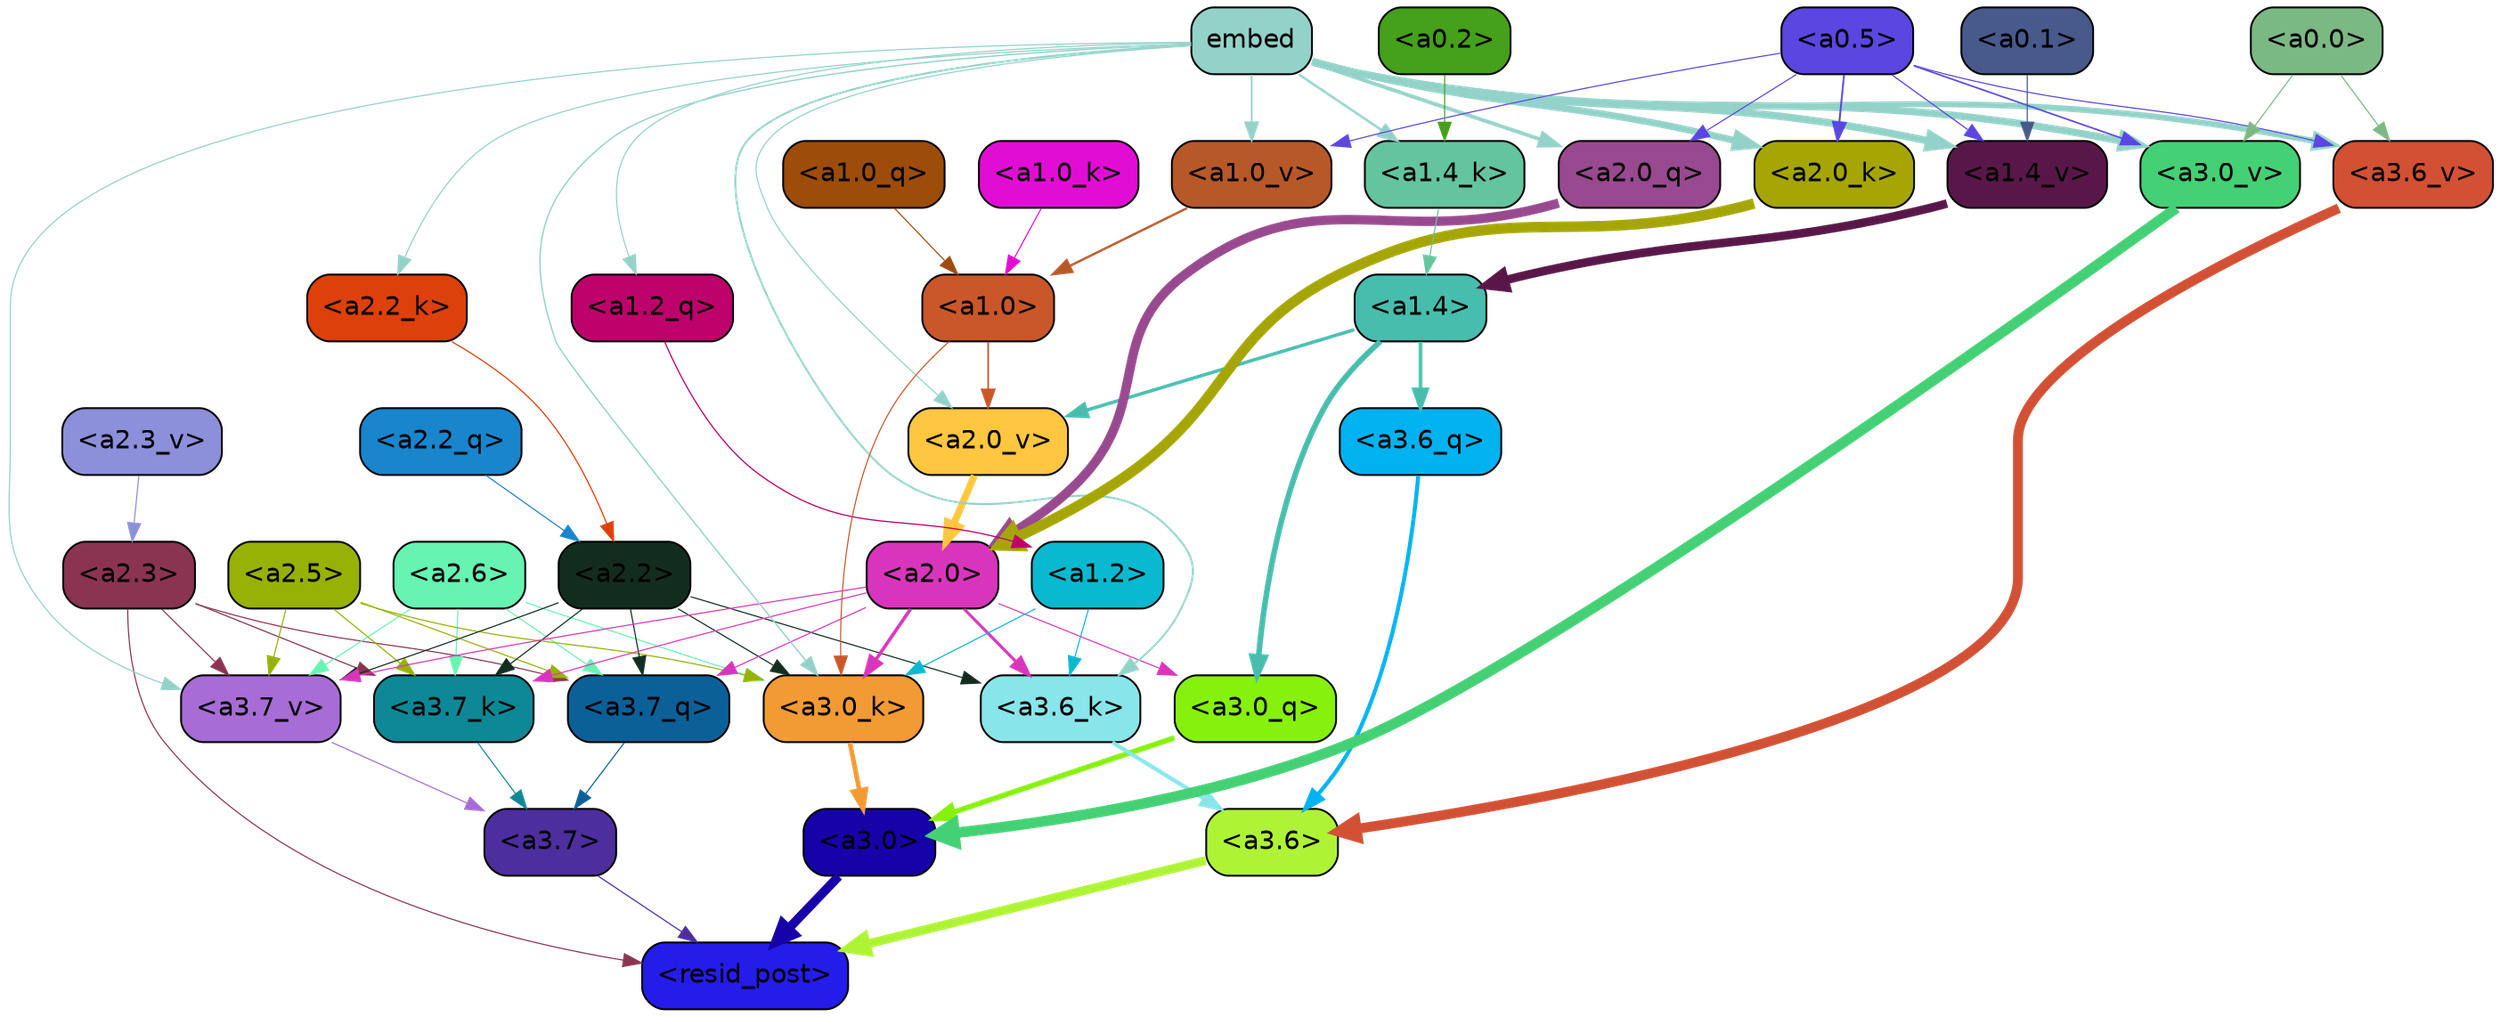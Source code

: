 strict digraph "" {
	graph [bgcolor=transparent,
		layout=dot,
		overlap=false,
		splines=true
	];
	"<a3.7>"	[color=black,
		fillcolor="#4c2e9e",
		fontname=Helvetica,
		shape=box,
		style="filled, rounded"];
	"<resid_post>"	[color=black,
		fillcolor="#241ce8",
		fontname=Helvetica,
		shape=box,
		style="filled, rounded"];
	"<a3.7>" -> "<resid_post>"	[color="#4c2e9e",
		penwidth=0.6];
	"<a3.6>"	[color=black,
		fillcolor="#aff335",
		fontname=Helvetica,
		shape=box,
		style="filled, rounded"];
	"<a3.6>" -> "<resid_post>"	[color="#aff335",
		penwidth=4.751592040061951];
	"<a3.0>"	[color=black,
		fillcolor="#1602a8",
		fontname=Helvetica,
		shape=box,
		style="filled, rounded"];
	"<a3.0>" -> "<resid_post>"	[color="#1602a8",
		penwidth=4.904066681861877];
	"<a2.3>"	[color=black,
		fillcolor="#8b3452",
		fontname=Helvetica,
		shape=box,
		style="filled, rounded"];
	"<a2.3>" -> "<resid_post>"	[color="#8b3452",
		penwidth=0.6];
	"<a3.7_q>"	[color=black,
		fillcolor="#0b6098",
		fontname=Helvetica,
		shape=box,
		style="filled, rounded"];
	"<a2.3>" -> "<a3.7_q>"	[color="#8b3452",
		penwidth=0.6];
	"<a3.7_k>"	[color=black,
		fillcolor="#0e8896",
		fontname=Helvetica,
		shape=box,
		style="filled, rounded"];
	"<a2.3>" -> "<a3.7_k>"	[color="#8b3452",
		penwidth=0.6];
	"<a3.7_v>"	[color=black,
		fillcolor="#a86cd6",
		fontname=Helvetica,
		shape=box,
		style="filled, rounded"];
	"<a2.3>" -> "<a3.7_v>"	[color="#8b3452",
		penwidth=0.6];
	"<a3.7_q>" -> "<a3.7>"	[color="#0b6098",
		penwidth=0.6];
	"<a3.6_q>"	[color=black,
		fillcolor="#01b2f0",
		fontname=Helvetica,
		shape=box,
		style="filled, rounded"];
	"<a3.6_q>" -> "<a3.6>"	[color="#01b2f0",
		penwidth=2.160832464694977];
	"<a3.0_q>"	[color=black,
		fillcolor="#86f10d",
		fontname=Helvetica,
		shape=box,
		style="filled, rounded"];
	"<a3.0_q>" -> "<a3.0>"	[color="#86f10d",
		penwidth=2.870753765106201];
	"<a3.7_k>" -> "<a3.7>"	[color="#0e8896",
		penwidth=0.6];
	"<a3.6_k>"	[color=black,
		fillcolor="#88e5e9",
		fontname=Helvetica,
		shape=box,
		style="filled, rounded"];
	"<a3.6_k>" -> "<a3.6>"	[color="#88e5e9",
		penwidth=2.13908451795578];
	"<a3.0_k>"	[color=black,
		fillcolor="#f29a34",
		fontname=Helvetica,
		shape=box,
		style="filled, rounded"];
	"<a3.0_k>" -> "<a3.0>"	[color="#f29a34",
		penwidth=2.520303964614868];
	"<a3.7_v>" -> "<a3.7>"	[color="#a86cd6",
		penwidth=0.6];
	"<a3.6_v>"	[color=black,
		fillcolor="#d25034",
		fontname=Helvetica,
		shape=box,
		style="filled, rounded"];
	"<a3.6_v>" -> "<a3.6>"	[color="#d25034",
		penwidth=5.297133803367615];
	"<a3.0_v>"	[color=black,
		fillcolor="#44d074",
		fontname=Helvetica,
		shape=box,
		style="filled, rounded"];
	"<a3.0_v>" -> "<a3.0>"	[color="#44d074",
		penwidth=5.680712580680847];
	"<a2.6>"	[color=black,
		fillcolor="#67f3b1",
		fontname=Helvetica,
		shape=box,
		style="filled, rounded"];
	"<a2.6>" -> "<a3.7_q>"	[color="#67f3b1",
		penwidth=0.6];
	"<a2.6>" -> "<a3.7_k>"	[color="#67f3b1",
		penwidth=0.6];
	"<a2.6>" -> "<a3.0_k>"	[color="#67f3b1",
		penwidth=0.6];
	"<a2.6>" -> "<a3.7_v>"	[color="#67f3b1",
		penwidth=0.6];
	"<a2.5>"	[color=black,
		fillcolor="#97b105",
		fontname=Helvetica,
		shape=box,
		style="filled, rounded"];
	"<a2.5>" -> "<a3.7_q>"	[color="#97b105",
		penwidth=0.6];
	"<a2.5>" -> "<a3.7_k>"	[color="#97b105",
		penwidth=0.6];
	"<a2.5>" -> "<a3.0_k>"	[color="#97b105",
		penwidth=0.6];
	"<a2.5>" -> "<a3.7_v>"	[color="#97b105",
		penwidth=0.6];
	"<a2.2>"	[color=black,
		fillcolor="#122d1f",
		fontname=Helvetica,
		shape=box,
		style="filled, rounded"];
	"<a2.2>" -> "<a3.7_q>"	[color="#122d1f",
		penwidth=0.6];
	"<a2.2>" -> "<a3.7_k>"	[color="#122d1f",
		penwidth=0.6];
	"<a2.2>" -> "<a3.6_k>"	[color="#122d1f",
		penwidth=0.6];
	"<a2.2>" -> "<a3.0_k>"	[color="#122d1f",
		penwidth=0.6];
	"<a2.2>" -> "<a3.7_v>"	[color="#122d1f",
		penwidth=0.6];
	"<a2.0>"	[color=black,
		fillcolor="#d935bc",
		fontname=Helvetica,
		shape=box,
		style="filled, rounded"];
	"<a2.0>" -> "<a3.7_q>"	[color="#d935bc",
		penwidth=0.6];
	"<a2.0>" -> "<a3.0_q>"	[color="#d935bc",
		penwidth=0.6];
	"<a2.0>" -> "<a3.7_k>"	[color="#d935bc",
		penwidth=0.6];
	"<a2.0>" -> "<a3.6_k>"	[color="#d935bc",
		penwidth=1.5897698998451233];
	"<a2.0>" -> "<a3.0_k>"	[color="#d935bc",
		penwidth=1.8405593037605286];
	"<a2.0>" -> "<a3.7_v>"	[color="#d935bc",
		penwidth=0.6];
	"<a1.4>"	[color=black,
		fillcolor="#47bdad",
		fontname=Helvetica,
		shape=box,
		style="filled, rounded"];
	"<a1.4>" -> "<a3.6_q>"	[color="#47bdad",
		penwidth=2.0260728895664215];
	"<a1.4>" -> "<a3.0_q>"	[color="#47bdad",
		penwidth=3.0185627341270447];
	"<a2.0_v>"	[color=black,
		fillcolor="#ffc63f",
		fontname=Helvetica,
		shape=box,
		style="filled, rounded"];
	"<a1.4>" -> "<a2.0_v>"	[color="#47bdad",
		penwidth=1.7970525026321411];
	"<a1.2>"	[color=black,
		fillcolor="#09b9d0",
		fontname=Helvetica,
		shape=box,
		style="filled, rounded"];
	"<a1.2>" -> "<a3.6_k>"	[color="#09b9d0",
		penwidth=0.6];
	"<a1.2>" -> "<a3.0_k>"	[color="#09b9d0",
		penwidth=0.6];
	embed	[color=black,
		fillcolor="#93d2c8",
		fontname=Helvetica,
		shape=box,
		style="filled, rounded"];
	embed -> "<a3.6_k>"	[color="#93d2c8",
		penwidth=1.046662151813507];
	embed -> "<a3.0_k>"	[color="#93d2c8",
		penwidth=0.6995279788970947];
	embed -> "<a3.7_v>"	[color="#93d2c8",
		penwidth=0.6];
	embed -> "<a3.6_v>"	[color="#93d2c8",
		penwidth=3.1840110421180725];
	embed -> "<a3.0_v>"	[color="#93d2c8",
		penwidth=3.9005755856633186];
	"<a2.0_q>"	[color=black,
		fillcolor="#99498f",
		fontname=Helvetica,
		shape=box,
		style="filled, rounded"];
	embed -> "<a2.0_q>"	[color="#93d2c8",
		penwidth=1.9669389724731445];
	"<a2.2_k>"	[color=black,
		fillcolor="#dd400b",
		fontname=Helvetica,
		shape=box,
		style="filled, rounded"];
	embed -> "<a2.2_k>"	[color="#93d2c8",
		penwidth=0.6];
	"<a2.0_k>"	[color=black,
		fillcolor="#a5a604",
		fontname=Helvetica,
		shape=box,
		style="filled, rounded"];
	embed -> "<a2.0_k>"	[color="#93d2c8",
		penwidth=3.6898754835128784];
	embed -> "<a2.0_v>"	[color="#93d2c8",
		penwidth=0.6];
	"<a1.2_q>"	[color=black,
		fillcolor="#be026c",
		fontname=Helvetica,
		shape=box,
		style="filled, rounded"];
	embed -> "<a1.2_q>"	[color="#93d2c8",
		penwidth=0.6];
	"<a1.4_k>"	[color=black,
		fillcolor="#64c4a0",
		fontname=Helvetica,
		shape=box,
		style="filled, rounded"];
	embed -> "<a1.4_k>"	[color="#93d2c8",
		penwidth=1.2758672684431076];
	"<a1.4_v>"	[color=black,
		fillcolor="#591749",
		fontname=Helvetica,
		shape=box,
		style="filled, rounded"];
	embed -> "<a1.4_v>"	[color="#93d2c8",
		penwidth=3.992354243993759];
	"<a1.0_v>"	[color=black,
		fillcolor="#b75829",
		fontname=Helvetica,
		shape=box,
		style="filled, rounded"];
	embed -> "<a1.0_v>"	[color="#93d2c8",
		penwidth=0.8768336176872253];
	"<a1.0>"	[color=black,
		fillcolor="#c95729",
		fontname=Helvetica,
		shape=box,
		style="filled, rounded"];
	"<a1.0>" -> "<a3.0_k>"	[color="#c95729",
		penwidth=0.6];
	"<a1.0>" -> "<a2.0_v>"	[color="#c95729",
		penwidth=0.8836666345596313];
	"<a0.5>"	[color=black,
		fillcolor="#5b46e1",
		fontname=Helvetica,
		shape=box,
		style="filled, rounded"];
	"<a0.5>" -> "<a3.6_v>"	[color="#5b46e1",
		penwidth=0.6];
	"<a0.5>" -> "<a3.0_v>"	[color="#5b46e1",
		penwidth=0.8493617177009583];
	"<a0.5>" -> "<a2.0_q>"	[color="#5b46e1",
		penwidth=0.6];
	"<a0.5>" -> "<a2.0_k>"	[color="#5b46e1",
		penwidth=0.9942188858985901];
	"<a0.5>" -> "<a1.4_v>"	[color="#5b46e1",
		penwidth=0.6379710733890533];
	"<a0.5>" -> "<a1.0_v>"	[color="#5b46e1",
		penwidth=0.6];
	"<a0.0>"	[color=black,
		fillcolor="#7bb984",
		fontname=Helvetica,
		shape=box,
		style="filled, rounded"];
	"<a0.0>" -> "<a3.6_v>"	[color="#7bb984",
		penwidth=0.6];
	"<a0.0>" -> "<a3.0_v>"	[color="#7bb984",
		penwidth=0.6];
	"<a2.2_q>"	[color=black,
		fillcolor="#1985cd",
		fontname=Helvetica,
		shape=box,
		style="filled, rounded"];
	"<a2.2_q>" -> "<a2.2>"	[color="#1985cd",
		penwidth=0.6];
	"<a2.0_q>" -> "<a2.0>"	[color="#99498f",
		penwidth=5.0040658712387085];
	"<a2.2_k>" -> "<a2.2>"	[color="#dd400b",
		penwidth=0.6304321400821209];
	"<a2.0_k>" -> "<a2.0>"	[color="#a5a604",
		penwidth=5.6445024609565735];
	"<a2.3_v>"	[color=black,
		fillcolor="#8c8fd9",
		fontname=Helvetica,
		shape=box,
		style="filled, rounded"];
	"<a2.3_v>" -> "<a2.3>"	[color="#8c8fd9",
		penwidth=0.6];
	"<a2.0_v>" -> "<a2.0>"	[color="#ffc63f",
		penwidth=3.781584322452545];
	"<a1.2_q>" -> "<a1.2>"	[color="#be026c",
		penwidth=0.6481351256370544];
	"<a1.0_q>"	[color=black,
		fillcolor="#9d4c0a",
		fontname=Helvetica,
		shape=box,
		style="filled, rounded"];
	"<a1.0_q>" -> "<a1.0>"	[color="#9d4c0a",
		penwidth=0.6];
	"<a1.4_k>" -> "<a1.4>"	[color="#64c4a0",
		penwidth=0.6];
	"<a1.0_k>"	[color=black,
		fillcolor="#e20dd4",
		fontname=Helvetica,
		shape=box,
		style="filled, rounded"];
	"<a1.0_k>" -> "<a1.0>"	[color="#e20dd4",
		penwidth=0.6];
	"<a1.4_v>" -> "<a1.4>"	[color="#591749",
		penwidth=4.602061748504639];
	"<a1.0_v>" -> "<a1.0>"	[color="#b75829",
		penwidth=1.227757602930069];
	"<a0.2>"	[color=black,
		fillcolor="#45a01b",
		fontname=Helvetica,
		shape=box,
		style="filled, rounded"];
	"<a0.2>" -> "<a1.4_k>"	[color="#45a01b",
		penwidth=0.6];
	"<a0.1>"	[color=black,
		fillcolor="#48598c",
		fontname=Helvetica,
		shape=box,
		style="filled, rounded"];
	"<a0.1>" -> "<a1.4_v>"	[color="#48598c",
		penwidth=0.6];
}
